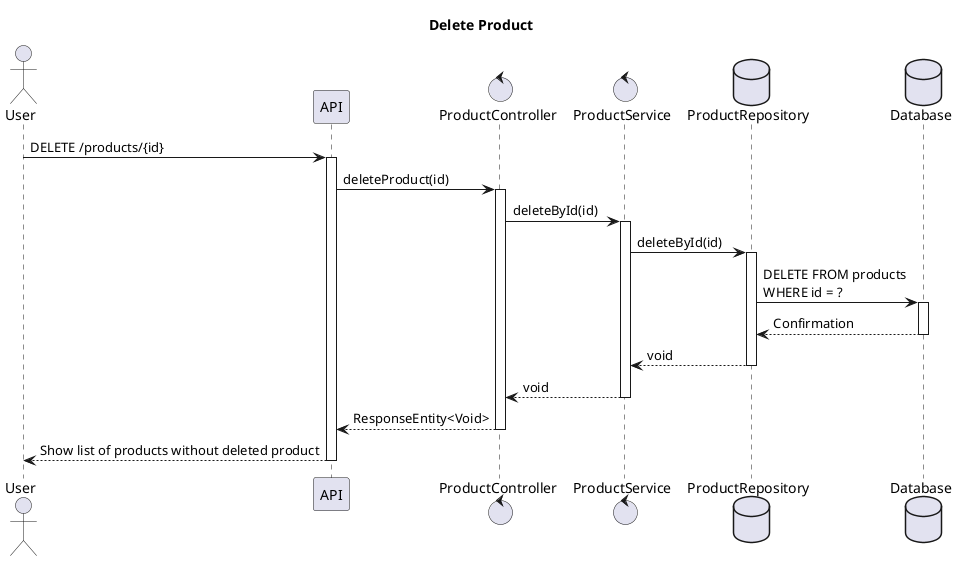 @startuml
title Delete Product

actor User
participant API
control ProductController
control "ProductService" as ProductService
database ProductRepository as Repo
database Database

User -> API : DELETE /products/{id}
activate API

API -> ProductController : deleteProduct(id)
activate ProductController

ProductController -> ProductService : deleteById(id)
activate ProductService

ProductService -> Repo : deleteById(id)
activate Repo

Repo -> Database : DELETE FROM products\nWHERE id = ?
activate Database
Database --> Repo : Confirmation
deactivate Database

Repo --> ProductService : void
deactivate Repo

ProductService --> ProductController : void
deactivate ProductService

ProductController --> API : ResponseEntity<Void>
deactivate ProductController

API --> User : Show list of products without deleted product
deactivate API

@enduml